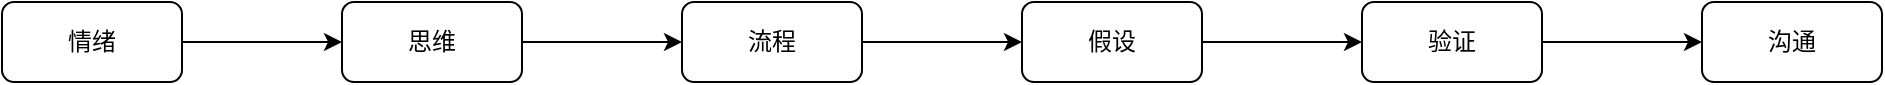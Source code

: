 <mxfile version="15.5.8" type="github">
  <diagram id="RazeWWvfKtobk2KxJ5Xi" name="Page-1">
    <mxGraphModel dx="1185" dy="667" grid="1" gridSize="10" guides="1" tooltips="1" connect="1" arrows="1" fold="1" page="1" pageScale="1" pageWidth="827" pageHeight="1169" math="0" shadow="0">
      <root>
        <mxCell id="0" />
        <mxCell id="1" parent="0" />
        <mxCell id="-sXeRT-3P2xjuPLuy42v-4" value="" style="edgeStyle=orthogonalEdgeStyle;rounded=0;orthogonalLoop=1;jettySize=auto;html=1;" edge="1" parent="1" source="-sXeRT-3P2xjuPLuy42v-1" target="-sXeRT-3P2xjuPLuy42v-3">
          <mxGeometry relative="1" as="geometry" />
        </mxCell>
        <mxCell id="-sXeRT-3P2xjuPLuy42v-1" value="情绪" style="rounded=1;whiteSpace=wrap;html=1;" vertex="1" parent="1">
          <mxGeometry x="190" y="230" width="90" height="40" as="geometry" />
        </mxCell>
        <mxCell id="-sXeRT-3P2xjuPLuy42v-9" value="" style="edgeStyle=orthogonalEdgeStyle;rounded=0;orthogonalLoop=1;jettySize=auto;html=1;" edge="1" parent="1" source="-sXeRT-3P2xjuPLuy42v-3" target="-sXeRT-3P2xjuPLuy42v-8">
          <mxGeometry relative="1" as="geometry" />
        </mxCell>
        <mxCell id="-sXeRT-3P2xjuPLuy42v-3" value="思维" style="rounded=1;whiteSpace=wrap;html=1;" vertex="1" parent="1">
          <mxGeometry x="360" y="230" width="90" height="40" as="geometry" />
        </mxCell>
        <mxCell id="-sXeRT-3P2xjuPLuy42v-11" value="" style="edgeStyle=orthogonalEdgeStyle;rounded=0;orthogonalLoop=1;jettySize=auto;html=1;" edge="1" parent="1" source="-sXeRT-3P2xjuPLuy42v-8" target="-sXeRT-3P2xjuPLuy42v-10">
          <mxGeometry relative="1" as="geometry" />
        </mxCell>
        <mxCell id="-sXeRT-3P2xjuPLuy42v-8" value="流程" style="rounded=1;whiteSpace=wrap;html=1;" vertex="1" parent="1">
          <mxGeometry x="530" y="230" width="90" height="40" as="geometry" />
        </mxCell>
        <mxCell id="-sXeRT-3P2xjuPLuy42v-13" value="" style="edgeStyle=orthogonalEdgeStyle;rounded=0;orthogonalLoop=1;jettySize=auto;html=1;" edge="1" parent="1" source="-sXeRT-3P2xjuPLuy42v-10" target="-sXeRT-3P2xjuPLuy42v-12">
          <mxGeometry relative="1" as="geometry" />
        </mxCell>
        <mxCell id="-sXeRT-3P2xjuPLuy42v-10" value="假设" style="rounded=1;whiteSpace=wrap;html=1;" vertex="1" parent="1">
          <mxGeometry x="700" y="230" width="90" height="40" as="geometry" />
        </mxCell>
        <mxCell id="-sXeRT-3P2xjuPLuy42v-15" value="" style="edgeStyle=orthogonalEdgeStyle;rounded=0;orthogonalLoop=1;jettySize=auto;html=1;" edge="1" parent="1" source="-sXeRT-3P2xjuPLuy42v-12" target="-sXeRT-3P2xjuPLuy42v-14">
          <mxGeometry relative="1" as="geometry" />
        </mxCell>
        <mxCell id="-sXeRT-3P2xjuPLuy42v-12" value="验证" style="rounded=1;whiteSpace=wrap;html=1;" vertex="1" parent="1">
          <mxGeometry x="870" y="230" width="90" height="40" as="geometry" />
        </mxCell>
        <mxCell id="-sXeRT-3P2xjuPLuy42v-14" value="沟通" style="rounded=1;whiteSpace=wrap;html=1;" vertex="1" parent="1">
          <mxGeometry x="1040" y="230" width="90" height="40" as="geometry" />
        </mxCell>
      </root>
    </mxGraphModel>
  </diagram>
</mxfile>
